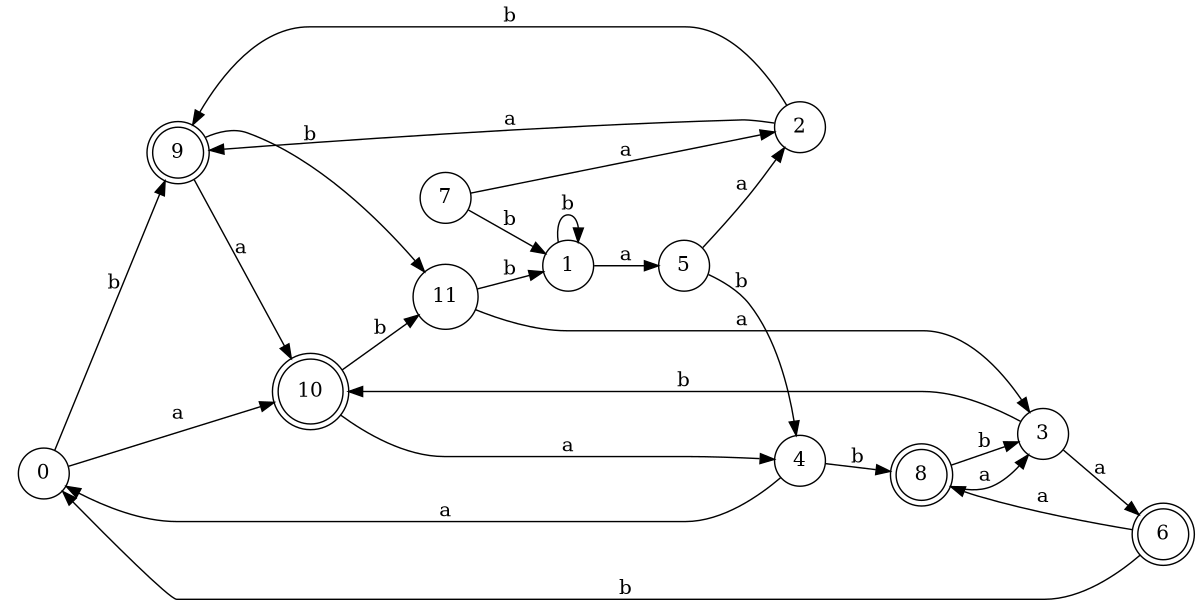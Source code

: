 digraph n10_5 {
__start0 [label="" shape="none"];

rankdir=LR;
size="8,5";

s0 [style="filled", color="black", fillcolor="white" shape="circle", label="0"];
s1 [style="filled", color="black", fillcolor="white" shape="circle", label="1"];
s2 [style="filled", color="black", fillcolor="white" shape="circle", label="2"];
s3 [style="filled", color="black", fillcolor="white" shape="circle", label="3"];
s4 [style="filled", color="black", fillcolor="white" shape="circle", label="4"];
s5 [style="filled", color="black", fillcolor="white" shape="circle", label="5"];
s6 [style="rounded,filled", color="black", fillcolor="white" shape="doublecircle", label="6"];
s7 [style="filled", color="black", fillcolor="white" shape="circle", label="7"];
s8 [style="rounded,filled", color="black", fillcolor="white" shape="doublecircle", label="8"];
s9 [style="rounded,filled", color="black", fillcolor="white" shape="doublecircle", label="9"];
s10 [style="rounded,filled", color="black", fillcolor="white" shape="doublecircle", label="10"];
s11 [style="filled", color="black", fillcolor="white" shape="circle", label="11"];
s0 -> s10 [label="a"];
s0 -> s9 [label="b"];
s1 -> s5 [label="a"];
s1 -> s1 [label="b"];
s2 -> s9 [label="a"];
s2 -> s9 [label="b"];
s3 -> s6 [label="a"];
s3 -> s10 [label="b"];
s4 -> s0 [label="a"];
s4 -> s8 [label="b"];
s5 -> s2 [label="a"];
s5 -> s4 [label="b"];
s6 -> s8 [label="a"];
s6 -> s0 [label="b"];
s7 -> s2 [label="a"];
s7 -> s1 [label="b"];
s8 -> s3 [label="a"];
s8 -> s3 [label="b"];
s9 -> s10 [label="a"];
s9 -> s11 [label="b"];
s10 -> s4 [label="a"];
s10 -> s11 [label="b"];
s11 -> s3 [label="a"];
s11 -> s1 [label="b"];

}